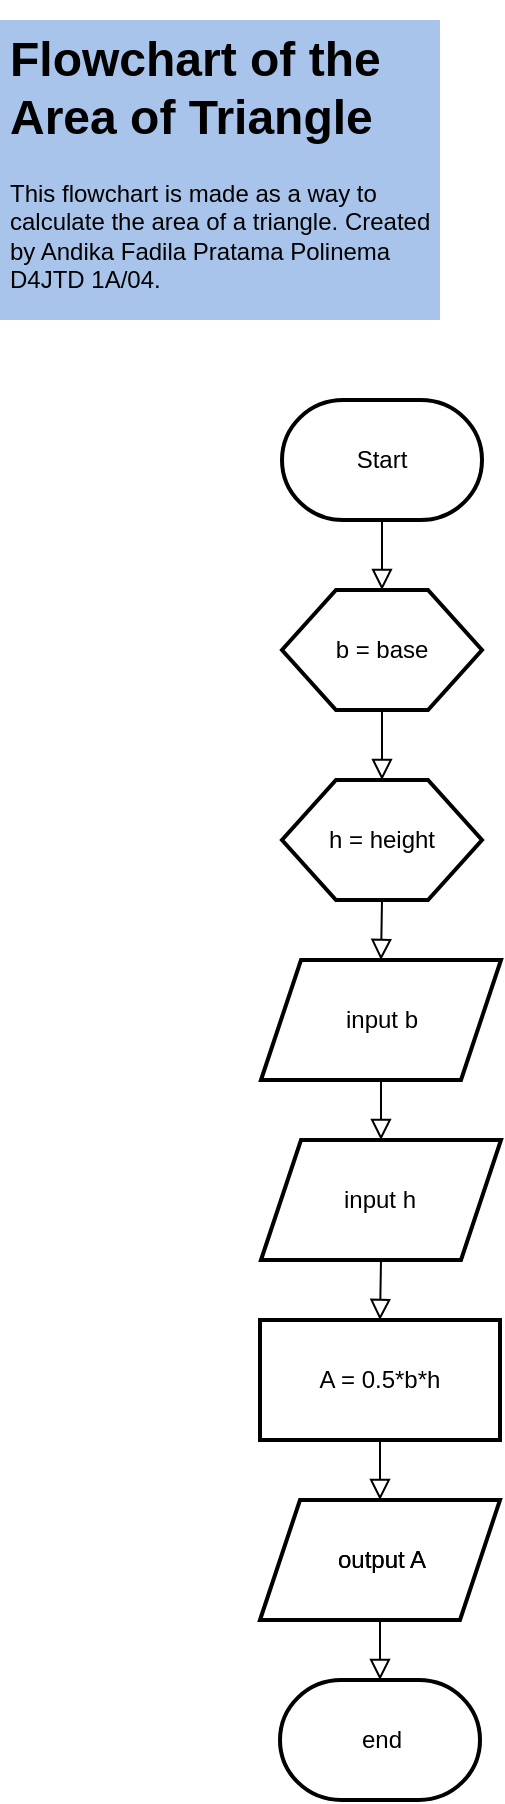 <mxfile version="16.6.4" type="github">
  <diagram id="C5RBs43oDa-KdzZeNtuy" name="Page-1">
    <mxGraphModel dx="1085" dy="585" grid="1" gridSize="10" guides="1" tooltips="1" connect="1" arrows="1" fold="1" page="1" pageScale="1" pageWidth="827" pageHeight="1169" math="0" shadow="0">
      <root>
        <mxCell id="WIyWlLk6GJQsqaUBKTNV-0" />
        <mxCell id="WIyWlLk6GJQsqaUBKTNV-1" parent="WIyWlLk6GJQsqaUBKTNV-0" />
        <mxCell id="-kFRYqSdJhcsByOaOmzl-9" value="" style="shape=parallelogram;perimeter=parallelogramPerimeter;whiteSpace=wrap;html=1;fixedSize=1;strokeWidth=2;" vertex="1" parent="WIyWlLk6GJQsqaUBKTNV-1">
          <mxGeometry x="160.5" y="570" width="120" height="60" as="geometry" />
        </mxCell>
        <mxCell id="-kFRYqSdJhcsByOaOmzl-2" value="" style="strokeWidth=2;html=1;shape=mxgraph.flowchart.terminator;whiteSpace=wrap;" vertex="1" parent="WIyWlLk6GJQsqaUBKTNV-1">
          <mxGeometry x="171" y="290" width="100" height="60" as="geometry" />
        </mxCell>
        <mxCell id="-kFRYqSdJhcsByOaOmzl-5" value="Start" style="text;html=1;strokeColor=none;fillColor=none;align=center;verticalAlign=middle;whiteSpace=wrap;rounded=0;" vertex="1" parent="WIyWlLk6GJQsqaUBKTNV-1">
          <mxGeometry x="190.5" y="305" width="60" height="30" as="geometry" />
        </mxCell>
        <mxCell id="-kFRYqSdJhcsByOaOmzl-10" value="" style="rounded=0;html=1;jettySize=auto;orthogonalLoop=1;fontSize=11;endArrow=block;endFill=0;endSize=8;strokeWidth=1;shadow=0;labelBackgroundColor=none;edgeStyle=orthogonalEdgeStyle;entryX=0.5;entryY=0;entryDx=0;entryDy=0;exitX=0.5;exitY=1;exitDx=0;exitDy=0;" edge="1" parent="WIyWlLk6GJQsqaUBKTNV-1" source="-kFRYqSdJhcsByOaOmzl-9" target="-kFRYqSdJhcsByOaOmzl-11">
          <mxGeometry relative="1" as="geometry">
            <mxPoint x="219" y="670" as="sourcePoint" />
            <mxPoint x="219" y="720" as="targetPoint" />
          </mxGeometry>
        </mxCell>
        <mxCell id="-kFRYqSdJhcsByOaOmzl-11" value="" style="shape=parallelogram;perimeter=parallelogramPerimeter;whiteSpace=wrap;html=1;fixedSize=1;strokeWidth=2;" vertex="1" parent="WIyWlLk6GJQsqaUBKTNV-1">
          <mxGeometry x="160.5" y="660" width="120" height="60" as="geometry" />
        </mxCell>
        <mxCell id="-kFRYqSdJhcsByOaOmzl-13" value="" style="verticalLabelPosition=bottom;verticalAlign=top;html=1;shape=hexagon;perimeter=hexagonPerimeter2;arcSize=6;size=0.27;strokeWidth=2;" vertex="1" parent="WIyWlLk6GJQsqaUBKTNV-1">
          <mxGeometry x="171" y="385" width="100" height="60" as="geometry" />
        </mxCell>
        <mxCell id="-kFRYqSdJhcsByOaOmzl-15" value="" style="rounded=0;html=1;jettySize=auto;orthogonalLoop=1;fontSize=11;endArrow=block;endFill=0;endSize=8;strokeWidth=1;shadow=0;labelBackgroundColor=none;edgeStyle=orthogonalEdgeStyle;exitX=0.5;exitY=1;exitDx=0;exitDy=0;exitPerimeter=0;entryX=0.5;entryY=0;entryDx=0;entryDy=0;" edge="1" parent="WIyWlLk6GJQsqaUBKTNV-1" source="-kFRYqSdJhcsByOaOmzl-2" target="-kFRYqSdJhcsByOaOmzl-13">
          <mxGeometry relative="1" as="geometry">
            <mxPoint x="220.76" y="360" as="sourcePoint" />
            <mxPoint x="221" y="390" as="targetPoint" />
          </mxGeometry>
        </mxCell>
        <mxCell id="-kFRYqSdJhcsByOaOmzl-16" value="input b" style="text;html=1;strokeColor=none;fillColor=none;align=center;verticalAlign=middle;whiteSpace=wrap;rounded=0;" vertex="1" parent="WIyWlLk6GJQsqaUBKTNV-1">
          <mxGeometry x="190.5" y="585" width="60" height="30" as="geometry" />
        </mxCell>
        <mxCell id="-kFRYqSdJhcsByOaOmzl-17" value="b = base" style="text;html=1;strokeColor=none;fillColor=none;align=center;verticalAlign=middle;whiteSpace=wrap;rounded=0;" vertex="1" parent="WIyWlLk6GJQsqaUBKTNV-1">
          <mxGeometry x="190.5" y="400" width="60" height="30" as="geometry" />
        </mxCell>
        <mxCell id="-kFRYqSdJhcsByOaOmzl-18" value="" style="rounded=0;html=1;jettySize=auto;orthogonalLoop=1;fontSize=11;endArrow=block;endFill=0;endSize=8;strokeWidth=1;shadow=0;labelBackgroundColor=none;edgeStyle=orthogonalEdgeStyle;exitX=0.5;exitY=1;exitDx=0;exitDy=0;entryX=0.5;entryY=0;entryDx=0;entryDy=0;" edge="1" parent="WIyWlLk6GJQsqaUBKTNV-1" source="-kFRYqSdJhcsByOaOmzl-13" target="-kFRYqSdJhcsByOaOmzl-19">
          <mxGeometry relative="1" as="geometry">
            <mxPoint x="220.58" y="460" as="sourcePoint" />
            <mxPoint x="221" y="470" as="targetPoint" />
          </mxGeometry>
        </mxCell>
        <mxCell id="-kFRYqSdJhcsByOaOmzl-19" value="" style="verticalLabelPosition=bottom;verticalAlign=top;html=1;shape=hexagon;perimeter=hexagonPerimeter2;arcSize=6;size=0.27;strokeWidth=2;" vertex="1" parent="WIyWlLk6GJQsqaUBKTNV-1">
          <mxGeometry x="171" y="480" width="100" height="60" as="geometry" />
        </mxCell>
        <mxCell id="-kFRYqSdJhcsByOaOmzl-21" value="h = height" style="text;html=1;strokeColor=none;fillColor=none;align=center;verticalAlign=middle;whiteSpace=wrap;rounded=0;" vertex="1" parent="WIyWlLk6GJQsqaUBKTNV-1">
          <mxGeometry x="191" y="495" width="60" height="30" as="geometry" />
        </mxCell>
        <mxCell id="-kFRYqSdJhcsByOaOmzl-6" value="input h" style="text;html=1;strokeColor=none;fillColor=none;align=center;verticalAlign=middle;whiteSpace=wrap;rounded=0;" vertex="1" parent="WIyWlLk6GJQsqaUBKTNV-1">
          <mxGeometry x="190" y="675" width="60" height="30" as="geometry" />
        </mxCell>
        <mxCell id="-kFRYqSdJhcsByOaOmzl-25" value="" style="rounded=0;whiteSpace=wrap;html=1;strokeWidth=2;" vertex="1" parent="WIyWlLk6GJQsqaUBKTNV-1">
          <mxGeometry x="160" y="750" width="120" height="60" as="geometry" />
        </mxCell>
        <mxCell id="-kFRYqSdJhcsByOaOmzl-29" value="A = 0.5*b*h" style="text;html=1;strokeColor=none;fillColor=none;align=center;verticalAlign=middle;whiteSpace=wrap;rounded=0;" vertex="1" parent="WIyWlLk6GJQsqaUBKTNV-1">
          <mxGeometry x="180" y="765" width="80" height="30" as="geometry" />
        </mxCell>
        <mxCell id="-kFRYqSdJhcsByOaOmzl-30" value="" style="rounded=0;html=1;jettySize=auto;orthogonalLoop=1;fontSize=11;endArrow=block;endFill=0;endSize=8;strokeWidth=1;shadow=0;labelBackgroundColor=none;edgeStyle=orthogonalEdgeStyle;exitX=0.5;exitY=1;exitDx=0;exitDy=0;entryX=0.5;entryY=0;entryDx=0;entryDy=0;" edge="1" parent="WIyWlLk6GJQsqaUBKTNV-1" source="-kFRYqSdJhcsByOaOmzl-19" target="-kFRYqSdJhcsByOaOmzl-9">
          <mxGeometry relative="1" as="geometry">
            <mxPoint x="231" y="455" as="sourcePoint" />
            <mxPoint x="231" y="490" as="targetPoint" />
          </mxGeometry>
        </mxCell>
        <mxCell id="-kFRYqSdJhcsByOaOmzl-31" value="" style="rounded=0;html=1;jettySize=auto;orthogonalLoop=1;fontSize=11;endArrow=block;endFill=0;endSize=8;strokeWidth=1;shadow=0;labelBackgroundColor=none;edgeStyle=orthogonalEdgeStyle;exitX=0.5;exitY=1;exitDx=0;exitDy=0;entryX=0.5;entryY=0;entryDx=0;entryDy=0;" edge="1" parent="WIyWlLk6GJQsqaUBKTNV-1" source="-kFRYqSdJhcsByOaOmzl-11" target="-kFRYqSdJhcsByOaOmzl-25">
          <mxGeometry relative="1" as="geometry">
            <mxPoint x="220" y="740" as="sourcePoint" />
            <mxPoint x="221" y="740" as="targetPoint" />
          </mxGeometry>
        </mxCell>
        <mxCell id="-kFRYqSdJhcsByOaOmzl-34" value="" style="rounded=0;html=1;jettySize=auto;orthogonalLoop=1;fontSize=11;endArrow=block;endFill=0;endSize=8;strokeWidth=1;shadow=0;labelBackgroundColor=none;edgeStyle=orthogonalEdgeStyle;exitX=0.5;exitY=1;exitDx=0;exitDy=0;entryX=0.5;entryY=0;entryDx=0;entryDy=0;" edge="1" parent="WIyWlLk6GJQsqaUBKTNV-1" source="-kFRYqSdJhcsByOaOmzl-25" target="-kFRYqSdJhcsByOaOmzl-36">
          <mxGeometry relative="1" as="geometry">
            <mxPoint x="230.5" y="730" as="sourcePoint" />
            <mxPoint x="221" y="830" as="targetPoint" />
          </mxGeometry>
        </mxCell>
        <mxCell id="-kFRYqSdJhcsByOaOmzl-36" value="" style="shape=parallelogram;perimeter=parallelogramPerimeter;whiteSpace=wrap;html=1;fixedSize=1;strokeWidth=2;" vertex="1" parent="WIyWlLk6GJQsqaUBKTNV-1">
          <mxGeometry x="160" y="840" width="120" height="60" as="geometry" />
        </mxCell>
        <mxCell id="-kFRYqSdJhcsByOaOmzl-38" value="output A" style="text;html=1;strokeColor=none;fillColor=none;align=center;verticalAlign=middle;whiteSpace=wrap;rounded=0;" vertex="1" parent="WIyWlLk6GJQsqaUBKTNV-1">
          <mxGeometry x="180.5" y="855" width="80" height="30" as="geometry" />
        </mxCell>
        <mxCell id="-kFRYqSdJhcsByOaOmzl-39" value="" style="strokeWidth=2;html=1;shape=mxgraph.flowchart.terminator;whiteSpace=wrap;" vertex="1" parent="WIyWlLk6GJQsqaUBKTNV-1">
          <mxGeometry x="170" y="930" width="100" height="60" as="geometry" />
        </mxCell>
        <mxCell id="-kFRYqSdJhcsByOaOmzl-40" value="" style="rounded=0;html=1;jettySize=auto;orthogonalLoop=1;fontSize=11;endArrow=block;endFill=0;endSize=8;strokeWidth=1;shadow=0;labelBackgroundColor=none;edgeStyle=orthogonalEdgeStyle;exitX=0.5;exitY=1;exitDx=0;exitDy=0;entryX=0.5;entryY=0;entryDx=0;entryDy=0;entryPerimeter=0;" edge="1" parent="WIyWlLk6GJQsqaUBKTNV-1" source="-kFRYqSdJhcsByOaOmzl-36" target="-kFRYqSdJhcsByOaOmzl-39">
          <mxGeometry relative="1" as="geometry">
            <mxPoint x="230.0" y="820" as="sourcePoint" />
            <mxPoint x="230.0" y="850" as="targetPoint" />
          </mxGeometry>
        </mxCell>
        <mxCell id="-kFRYqSdJhcsByOaOmzl-41" value="output A" style="text;html=1;strokeColor=none;fillColor=none;align=center;verticalAlign=middle;whiteSpace=wrap;rounded=0;" vertex="1" parent="WIyWlLk6GJQsqaUBKTNV-1">
          <mxGeometry x="180.5" y="855" width="80" height="30" as="geometry" />
        </mxCell>
        <mxCell id="-kFRYqSdJhcsByOaOmzl-42" value="end" style="text;html=1;strokeColor=none;fillColor=none;align=center;verticalAlign=middle;whiteSpace=wrap;rounded=0;" vertex="1" parent="WIyWlLk6GJQsqaUBKTNV-1">
          <mxGeometry x="181" y="945" width="80" height="30" as="geometry" />
        </mxCell>
        <mxCell id="-kFRYqSdJhcsByOaOmzl-43" value="&lt;h1&gt;Flowchart of the Area of Triangle&lt;br&gt;&lt;/h1&gt;&lt;p align=&quot;left&quot;&gt;This flowchart is made as a way to calculate the area of a triangle. Created by Andika Fadila Pratama Polinema D4JTD 1A/04.&lt;br&gt;&lt;/p&gt;" style="text;html=1;strokeColor=none;fillColor=#A9C4EB;spacing=5;spacingTop=-20;whiteSpace=wrap;overflow=hidden;rounded=0;" vertex="1" parent="WIyWlLk6GJQsqaUBKTNV-1">
          <mxGeometry x="30" y="100" width="220" height="150" as="geometry" />
        </mxCell>
      </root>
    </mxGraphModel>
  </diagram>
</mxfile>
